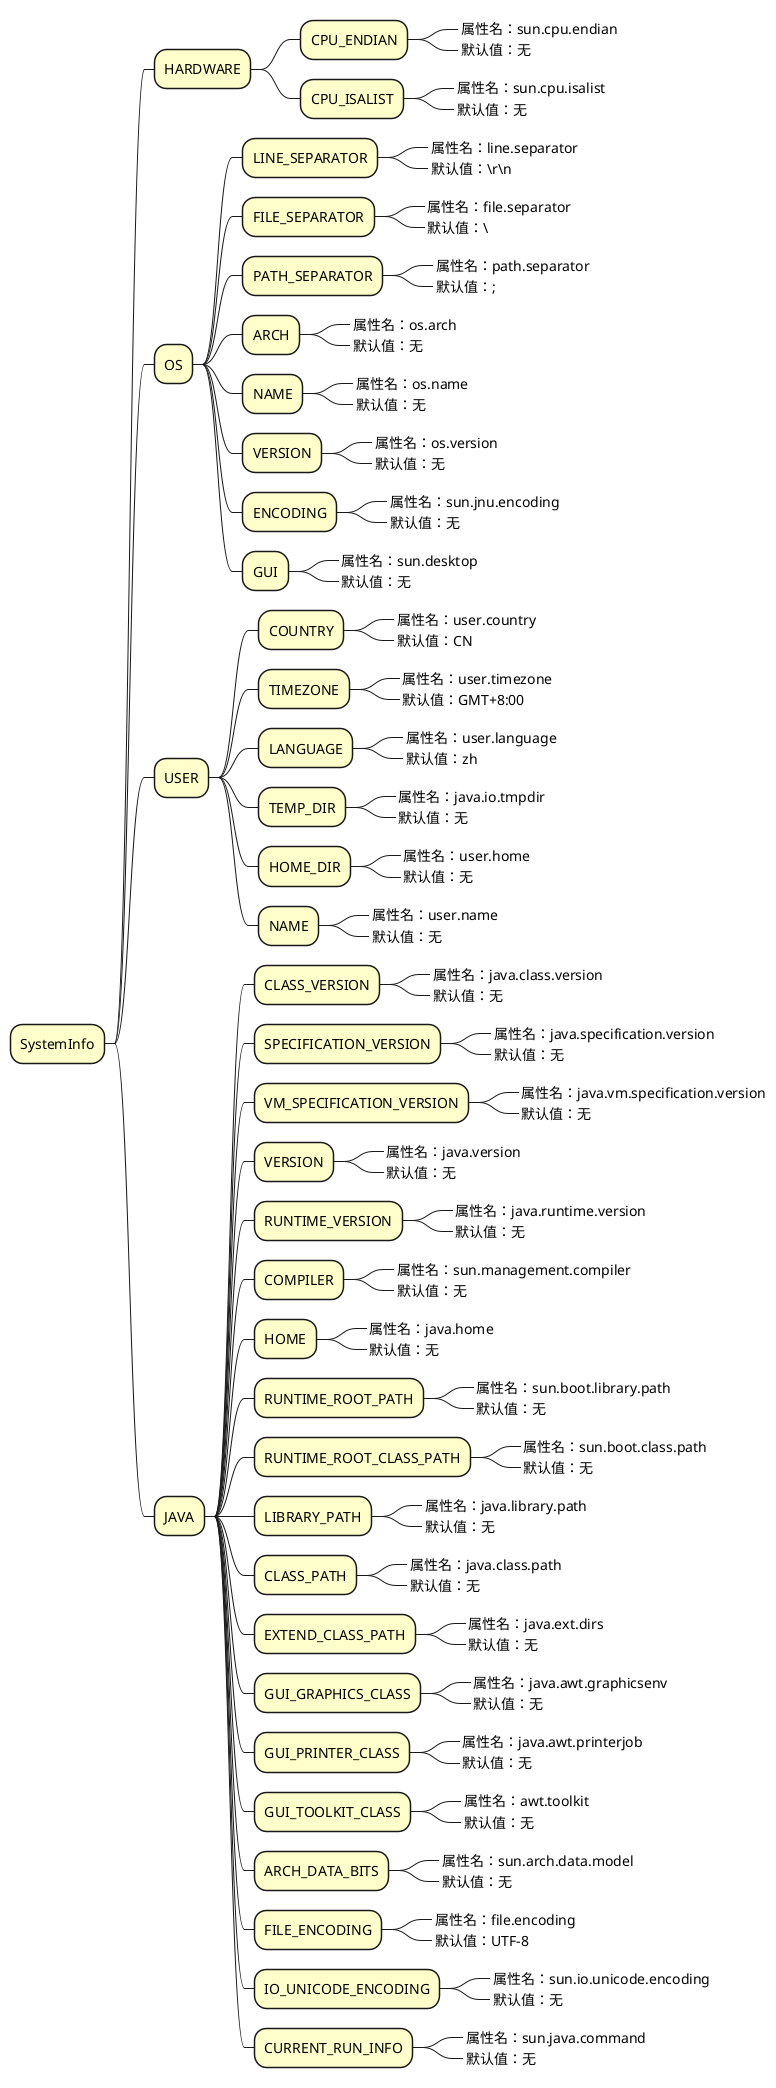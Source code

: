 @startmindmap
<style>
mindmapDiagram {
    node {
        BackgroundColor #Business
    }
}
</style>

* SystemInfo

** HARDWARE
*** CPU_ENDIAN
****_ 属性名：sun.cpu.endian
****_ 默认值：无
*** CPU_ISALIST
****_ 属性名：sun.cpu.isalist
****_ 默认值：无

** OS
*** LINE_SEPARATOR
****_ 属性名：line.separator
****_ 默认值：\\r\\n
*** FILE_SEPARATOR
****_ 属性名：file.separator
****_ 默认值：\\
*** PATH_SEPARATOR
****_ 属性名：path.separator
****_ 默认值：;
*** ARCH
****_ 属性名：os.arch
****_ 默认值：无
*** NAME
****_ 属性名：os.name
****_ 默认值：无
*** VERSION
****_ 属性名：os.version
****_ 默认值：无
*** ENCODING
****_ 属性名：sun.jnu.encoding
****_ 默认值：无
*** GUI
****_ 属性名：sun.desktop
****_ 默认值：无

** USER
*** COUNTRY
****_ 属性名：user.country
****_ 默认值：CN
*** TIMEZONE
****_ 属性名：user.timezone
****_ 默认值：GMT+8:00
*** LANGUAGE
****_ 属性名：user.language
****_ 默认值：zh
*** TEMP_DIR
****_ 属性名：java.io.tmpdir
****_ 默认值：无
*** HOME_DIR
****_ 属性名：user.home
****_ 默认值：无
*** NAME
****_ 属性名：user.name
****_ 默认值：无

** JAVA
*** CLASS_VERSION
****_ 属性名：java.class.version
****_ 默认值：无
*** SPECIFICATION_VERSION
****_ 属性名：java.specification.version
****_ 默认值：无
*** VM_SPECIFICATION_VERSION
****_ 属性名：java.vm.specification.version
****_ 默认值：无
*** VERSION
****_ 属性名：java.version
****_ 默认值：无
*** RUNTIME_VERSION
****_ 属性名：java.runtime.version
****_ 默认值：无
*** COMPILER
****_ 属性名：sun.management.compiler
****_ 默认值：无
*** HOME
****_ 属性名：java.home
****_ 默认值：无
*** RUNTIME_ROOT_PATH
****_ 属性名：sun.boot.library.path
****_ 默认值：无
*** RUNTIME_ROOT_CLASS_PATH
****_ 属性名：sun.boot.class.path
****_ 默认值：无
*** LIBRARY_PATH
****_ 属性名：java.library.path
****_ 默认值：无
*** CLASS_PATH
****_ 属性名：java.class.path
****_ 默认值：无
*** EXTEND_CLASS_PATH
****_ 属性名：java.ext.dirs
****_ 默认值：无
*** GUI_GRAPHICS_CLASS
****_ 属性名：java.awt.graphicsenv
****_ 默认值：无
*** GUI_PRINTER_CLASS
****_ 属性名：java.awt.printerjob
****_ 默认值：无
*** GUI_TOOLKIT_CLASS
****_ 属性名：awt.toolkit
****_ 默认值：无
*** ARCH_DATA_BITS
****_ 属性名：sun.arch.data.model
****_ 默认值：无
*** FILE_ENCODING
****_ 属性名：file.encoding
****_ 默认值：UTF-8
*** IO_UNICODE_ENCODING
****_ 属性名：sun.io.unicode.encoding
****_ 默认值：无
*** CURRENT_RUN_INFO
****_ 属性名：sun.java.command
****_ 默认值：无

@endmindmap